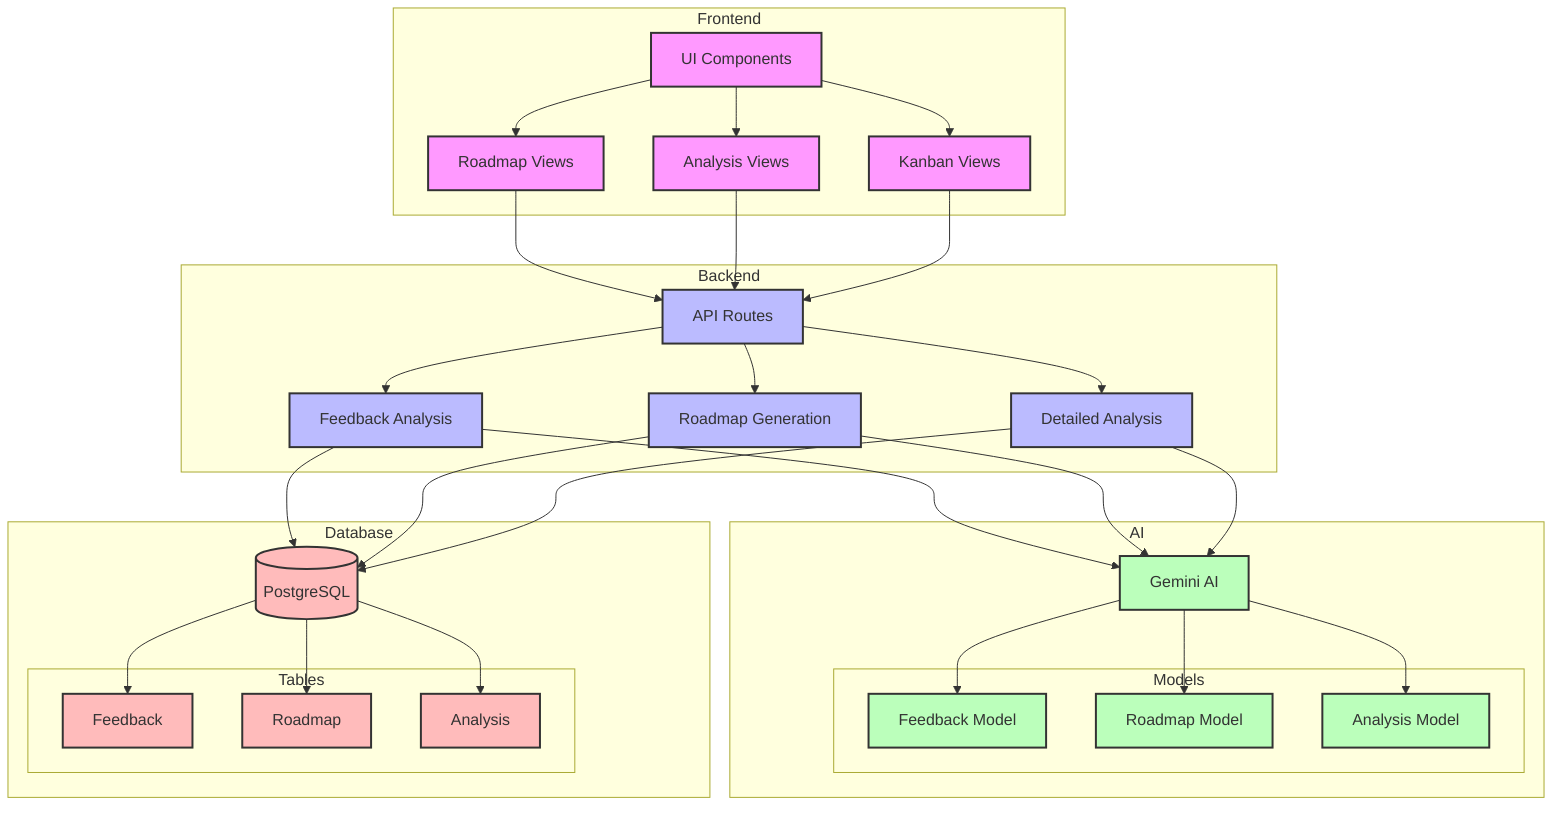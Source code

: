 graph TB
subgraph Frontend
UI[UI Components]
RV[Roadmap Views]
AV[Analysis Views]
KV[Kanban Views]
end

    subgraph Backend
        API[API Routes]
        FA[Feedback Analysis]
        RG[Roadmap Generation]
        DA[Detailed Analysis]
    end

    subgraph AI
        GA[Gemini AI]
        subgraph Models
            FM[Feedback Model]
            RM[Roadmap Model]
            AM[Analysis Model]
        end
    end

    subgraph Database
        PG[(PostgreSQL)]
        subgraph Tables
            FB[Feedback]
            RD[Roadmap]
            AN[Analysis]
        end
    end

    UI --> RV
    UI --> AV
    UI --> KV
    
    RV --> API
    AV --> API
    KV --> API
    
    API --> FA
    API --> RG
    API --> DA
    
    FA --> GA
    RG --> GA
    DA --> GA
    
    GA --> FM
    GA --> RM
    GA --> AM
    
    FA --> PG
    RG --> PG
    DA --> PG
    
    PG --> FB
    PG --> RD
    PG --> AN

    classDef primary fill:#f9f,stroke:#333,stroke-width:2px;
    classDef secondary fill:#bbf,stroke:#333,stroke-width:2px;
    classDef ai fill:#bfb,stroke:#333,stroke-width:2px;
    classDef db fill:#fbb,stroke:#333,stroke-width:2px;
    
    class UI,RV,AV,KV primary;
    class API,FA,RG,DA secondary;
    class GA,FM,RM,AM ai;
    class PG,FB,RD,AN db;